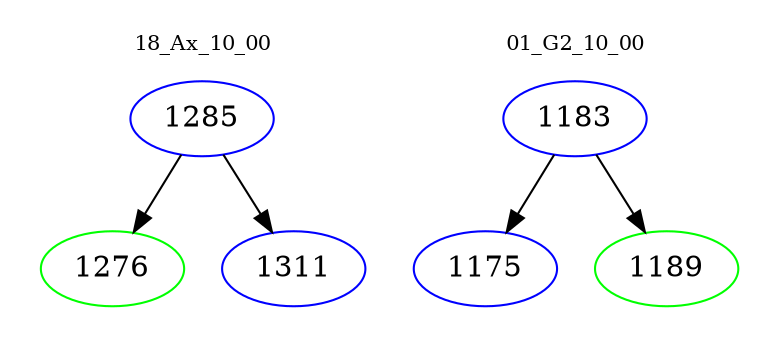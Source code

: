 digraph{
subgraph cluster_0 {
color = white
label = "18_Ax_10_00";
fontsize=10;
T0_1285 [label="1285", color="blue"]
T0_1285 -> T0_1276 [color="black"]
T0_1276 [label="1276", color="green"]
T0_1285 -> T0_1311 [color="black"]
T0_1311 [label="1311", color="blue"]
}
subgraph cluster_1 {
color = white
label = "01_G2_10_00";
fontsize=10;
T1_1183 [label="1183", color="blue"]
T1_1183 -> T1_1175 [color="black"]
T1_1175 [label="1175", color="blue"]
T1_1183 -> T1_1189 [color="black"]
T1_1189 [label="1189", color="green"]
}
}
